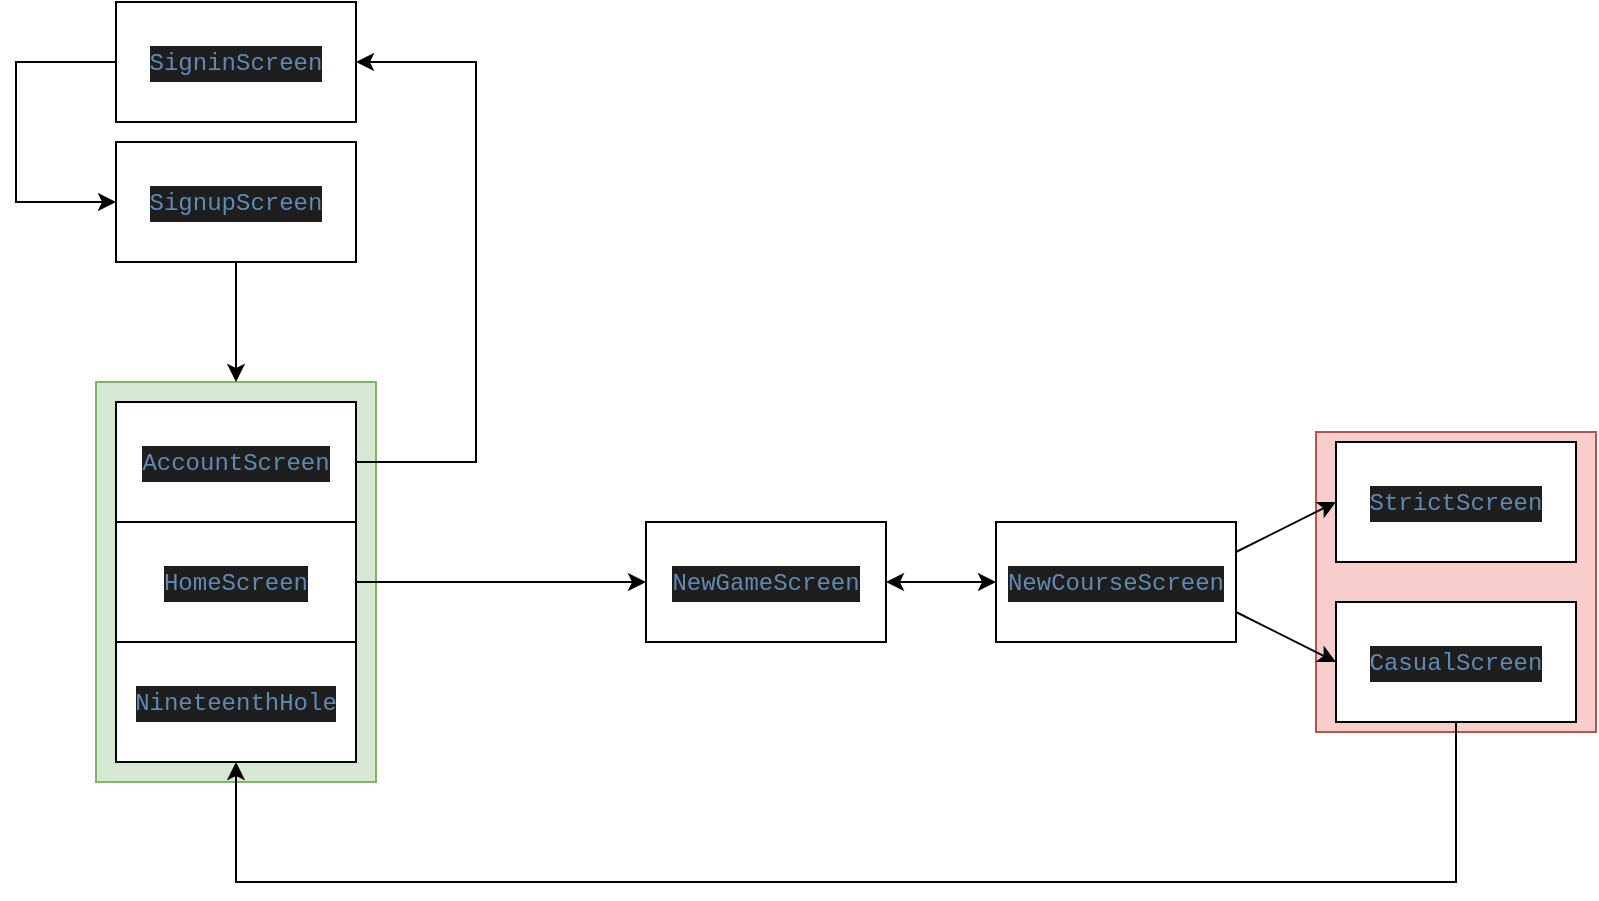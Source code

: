 <mxfile version="14.0.4" type="github">
  <diagram id="mayz-kitRmEYFwvN43JM" name="Page-1">
    <mxGraphModel dx="946" dy="646" grid="1" gridSize="10" guides="1" tooltips="1" connect="1" arrows="1" fold="1" page="1" pageScale="1" pageWidth="850" pageHeight="1100" math="0" shadow="0">
      <root>
        <mxCell id="0" />
        <mxCell id="1" parent="0" />
        <mxCell id="DsPFZ4cTx9Oc9gFAOnkJ-15" value="" style="rounded=0;whiteSpace=wrap;html=1;fillColor=#f8cecc;strokeColor=#b85450;" vertex="1" parent="1">
          <mxGeometry x="700" y="315" width="140" height="150" as="geometry" />
        </mxCell>
        <mxCell id="DsPFZ4cTx9Oc9gFAOnkJ-14" value="" style="rounded=0;whiteSpace=wrap;html=1;fillColor=#d5e8d4;strokeColor=#82b366;" vertex="1" parent="1">
          <mxGeometry x="90" y="290" width="140" height="200" as="geometry" />
        </mxCell>
        <mxCell id="DsPFZ4cTx9Oc9gFAOnkJ-1" value="&lt;meta charset=&quot;utf-8&quot;&gt;&lt;div style=&quot;color: rgb(197, 200, 198); background-color: rgb(30, 30, 30); font-family: menlo, monaco, &amp;quot;courier new&amp;quot;, monospace; font-weight: normal; font-size: 12px; line-height: 18px;&quot;&gt;&lt;div&gt;&lt;span style=&quot;color: #6089b4&quot;&gt;HomeScreen&lt;/span&gt;&lt;/div&gt;&lt;/div&gt;" style="rounded=0;whiteSpace=wrap;html=1;" vertex="1" parent="1">
          <mxGeometry x="100" y="360" width="120" height="60" as="geometry" />
        </mxCell>
        <mxCell id="DsPFZ4cTx9Oc9gFAOnkJ-22" style="edgeStyle=orthogonalEdgeStyle;rounded=0;orthogonalLoop=1;jettySize=auto;html=1;entryX=0.5;entryY=1;entryDx=0;entryDy=0;" edge="1" parent="1" source="DsPFZ4cTx9Oc9gFAOnkJ-3" target="DsPFZ4cTx9Oc9gFAOnkJ-5">
          <mxGeometry relative="1" as="geometry">
            <mxPoint x="270" y="560" as="targetPoint" />
            <Array as="points">
              <mxPoint x="770" y="540" />
              <mxPoint x="160" y="540" />
            </Array>
          </mxGeometry>
        </mxCell>
        <mxCell id="DsPFZ4cTx9Oc9gFAOnkJ-3" value="&lt;meta charset=&quot;utf-8&quot;&gt;&lt;div style=&quot;color: rgb(197, 200, 198); background-color: rgb(30, 30, 30); font-family: menlo, monaco, &amp;quot;courier new&amp;quot;, monospace; font-weight: normal; font-size: 12px; line-height: 18px;&quot;&gt;&lt;div&gt;&lt;span style=&quot;color: #6089b4&quot;&gt;CasualScreen&lt;/span&gt;&lt;/div&gt;&lt;/div&gt;" style="rounded=0;whiteSpace=wrap;html=1;" vertex="1" parent="1">
          <mxGeometry x="710" y="400" width="120" height="60" as="geometry" />
        </mxCell>
        <mxCell id="DsPFZ4cTx9Oc9gFAOnkJ-4" value="&lt;meta charset=&quot;utf-8&quot;&gt;&lt;div style=&quot;color: rgb(197, 200, 198); background-color: rgb(30, 30, 30); font-family: menlo, monaco, &amp;quot;courier new&amp;quot;, monospace; font-weight: normal; font-size: 12px; line-height: 18px;&quot;&gt;&lt;div&gt;&lt;span style=&quot;color: #6089b4&quot;&gt;NewCourseScreen&lt;/span&gt;&lt;/div&gt;&lt;/div&gt;" style="rounded=0;whiteSpace=wrap;html=1;" vertex="1" parent="1">
          <mxGeometry x="540" y="360" width="120" height="60" as="geometry" />
        </mxCell>
        <mxCell id="DsPFZ4cTx9Oc9gFAOnkJ-5" value="&lt;meta charset=&quot;utf-8&quot;&gt;&lt;div style=&quot;color: rgb(197, 200, 198); background-color: rgb(30, 30, 30); font-family: menlo, monaco, &amp;quot;courier new&amp;quot;, monospace; font-weight: normal; font-size: 12px; line-height: 18px;&quot;&gt;&lt;div&gt;&lt;span style=&quot;color: #6089b4&quot;&gt;NineteenthHole&lt;/span&gt;&lt;/div&gt;&lt;/div&gt;" style="rounded=0;whiteSpace=wrap;html=1;" vertex="1" parent="1">
          <mxGeometry x="100" y="420" width="120" height="60" as="geometry" />
        </mxCell>
        <mxCell id="DsPFZ4cTx9Oc9gFAOnkJ-6" value="&lt;meta charset=&quot;utf-8&quot;&gt;&lt;div style=&quot;color: rgb(197, 200, 198); background-color: rgb(30, 30, 30); font-family: menlo, monaco, &amp;quot;courier new&amp;quot;, monospace; font-weight: normal; font-size: 12px; line-height: 18px;&quot;&gt;&lt;div&gt;&lt;span style=&quot;color: #6089b4&quot;&gt;NewGameScreen&lt;/span&gt;&lt;/div&gt;&lt;/div&gt;" style="rounded=0;whiteSpace=wrap;html=1;" vertex="1" parent="1">
          <mxGeometry x="365" y="360" width="120" height="60" as="geometry" />
        </mxCell>
        <mxCell id="DsPFZ4cTx9Oc9gFAOnkJ-7" value="&lt;meta charset=&quot;utf-8&quot;&gt;&lt;div style=&quot;color: rgb(197, 200, 198); background-color: rgb(30, 30, 30); font-family: menlo, monaco, &amp;quot;courier new&amp;quot;, monospace; font-weight: normal; font-size: 12px; line-height: 18px;&quot;&gt;&lt;div&gt;&lt;span style=&quot;color: #6089b4&quot;&gt;StrictScreen&lt;/span&gt;&lt;/div&gt;&lt;/div&gt;" style="rounded=0;whiteSpace=wrap;html=1;" vertex="1" parent="1">
          <mxGeometry x="710" y="320" width="120" height="60" as="geometry" />
        </mxCell>
        <mxCell id="DsPFZ4cTx9Oc9gFAOnkJ-24" style="edgeStyle=orthogonalEdgeStyle;rounded=0;orthogonalLoop=1;jettySize=auto;html=1;entryX=0;entryY=0.5;entryDx=0;entryDy=0;" edge="1" parent="1" source="DsPFZ4cTx9Oc9gFAOnkJ-8" target="DsPFZ4cTx9Oc9gFAOnkJ-9">
          <mxGeometry relative="1" as="geometry">
            <Array as="points">
              <mxPoint x="50" y="130" />
              <mxPoint x="50" y="200" />
            </Array>
          </mxGeometry>
        </mxCell>
        <mxCell id="DsPFZ4cTx9Oc9gFAOnkJ-8" value="&lt;meta charset=&quot;utf-8&quot;&gt;&lt;div style=&quot;color: rgb(197, 200, 198); background-color: rgb(30, 30, 30); font-family: menlo, monaco, &amp;quot;courier new&amp;quot;, monospace; font-weight: normal; font-size: 12px; line-height: 18px;&quot;&gt;&lt;div&gt;&lt;span style=&quot;color: #6089b4&quot;&gt;SigninScreen&lt;/span&gt;&lt;/div&gt;&lt;/div&gt;" style="rounded=0;whiteSpace=wrap;html=1;" vertex="1" parent="1">
          <mxGeometry x="100" y="100" width="120" height="60" as="geometry" />
        </mxCell>
        <mxCell id="DsPFZ4cTx9Oc9gFAOnkJ-20" style="edgeStyle=orthogonalEdgeStyle;rounded=0;orthogonalLoop=1;jettySize=auto;html=1;entryX=0.5;entryY=0;entryDx=0;entryDy=0;" edge="1" parent="1" source="DsPFZ4cTx9Oc9gFAOnkJ-9" target="DsPFZ4cTx9Oc9gFAOnkJ-14">
          <mxGeometry relative="1" as="geometry" />
        </mxCell>
        <mxCell id="DsPFZ4cTx9Oc9gFAOnkJ-9" value="&lt;meta charset=&quot;utf-8&quot;&gt;&lt;div style=&quot;color: rgb(197, 200, 198); background-color: rgb(30, 30, 30); font-family: menlo, monaco, &amp;quot;courier new&amp;quot;, monospace; font-weight: normal; font-size: 12px; line-height: 18px;&quot;&gt;&lt;div&gt;&lt;span style=&quot;color: #6089b4&quot;&gt;SignupScreen&lt;/span&gt;&lt;/div&gt;&lt;/div&gt;" style="rounded=0;whiteSpace=wrap;html=1;" vertex="1" parent="1">
          <mxGeometry x="100" y="170" width="120" height="60" as="geometry" />
        </mxCell>
        <mxCell id="DsPFZ4cTx9Oc9gFAOnkJ-21" style="edgeStyle=orthogonalEdgeStyle;rounded=0;orthogonalLoop=1;jettySize=auto;html=1;exitX=1;exitY=0.5;exitDx=0;exitDy=0;entryX=1;entryY=0.5;entryDx=0;entryDy=0;" edge="1" parent="1" source="DsPFZ4cTx9Oc9gFAOnkJ-10" target="DsPFZ4cTx9Oc9gFAOnkJ-8">
          <mxGeometry relative="1" as="geometry">
            <mxPoint x="230" y="165" as="targetPoint" />
            <Array as="points">
              <mxPoint x="280" y="330" />
              <mxPoint x="280" y="130" />
            </Array>
          </mxGeometry>
        </mxCell>
        <mxCell id="DsPFZ4cTx9Oc9gFAOnkJ-10" value="&lt;meta charset=&quot;utf-8&quot;&gt;&lt;div style=&quot;color: rgb(197, 200, 198); background-color: rgb(30, 30, 30); font-family: menlo, monaco, &amp;quot;courier new&amp;quot;, monospace; font-weight: normal; font-size: 12px; line-height: 18px;&quot;&gt;&lt;div&gt;&lt;span style=&quot;color: #6089b4&quot;&gt;AccountScreen&lt;/span&gt;&lt;/div&gt;&lt;/div&gt;" style="rounded=0;whiteSpace=wrap;html=1;" vertex="1" parent="1">
          <mxGeometry x="100" y="300" width="120" height="60" as="geometry" />
        </mxCell>
        <mxCell id="DsPFZ4cTx9Oc9gFAOnkJ-12" value="" style="endArrow=classic;startArrow=classic;html=1;exitX=1;exitY=0.5;exitDx=0;exitDy=0;entryX=0;entryY=0.5;entryDx=0;entryDy=0;" edge="1" parent="1" source="DsPFZ4cTx9Oc9gFAOnkJ-6" target="DsPFZ4cTx9Oc9gFAOnkJ-4">
          <mxGeometry width="50" height="50" relative="1" as="geometry">
            <mxPoint x="400" y="360" as="sourcePoint" />
            <mxPoint x="450" y="310" as="targetPoint" />
          </mxGeometry>
        </mxCell>
        <mxCell id="DsPFZ4cTx9Oc9gFAOnkJ-16" value="" style="endArrow=classic;html=1;exitX=1;exitY=0.25;exitDx=0;exitDy=0;entryX=0;entryY=0.5;entryDx=0;entryDy=0;" edge="1" parent="1" source="DsPFZ4cTx9Oc9gFAOnkJ-4" target="DsPFZ4cTx9Oc9gFAOnkJ-7">
          <mxGeometry width="50" height="50" relative="1" as="geometry">
            <mxPoint x="400" y="360" as="sourcePoint" />
            <mxPoint x="450" y="310" as="targetPoint" />
          </mxGeometry>
        </mxCell>
        <mxCell id="DsPFZ4cTx9Oc9gFAOnkJ-17" value="" style="endArrow=classic;html=1;exitX=1;exitY=0.75;exitDx=0;exitDy=0;entryX=0;entryY=0.5;entryDx=0;entryDy=0;" edge="1" parent="1" source="DsPFZ4cTx9Oc9gFAOnkJ-4" target="DsPFZ4cTx9Oc9gFAOnkJ-3">
          <mxGeometry width="50" height="50" relative="1" as="geometry">
            <mxPoint x="670" y="385" as="sourcePoint" />
            <mxPoint x="720" y="360" as="targetPoint" />
          </mxGeometry>
        </mxCell>
        <mxCell id="DsPFZ4cTx9Oc9gFAOnkJ-19" value="" style="endArrow=classic;html=1;exitX=1;exitY=0.5;exitDx=0;exitDy=0;entryX=0;entryY=0.5;entryDx=0;entryDy=0;" edge="1" parent="1" source="DsPFZ4cTx9Oc9gFAOnkJ-1" target="DsPFZ4cTx9Oc9gFAOnkJ-6">
          <mxGeometry width="50" height="50" relative="1" as="geometry">
            <mxPoint x="280" y="397" as="sourcePoint" />
            <mxPoint x="450" y="310" as="targetPoint" />
          </mxGeometry>
        </mxCell>
      </root>
    </mxGraphModel>
  </diagram>
</mxfile>
